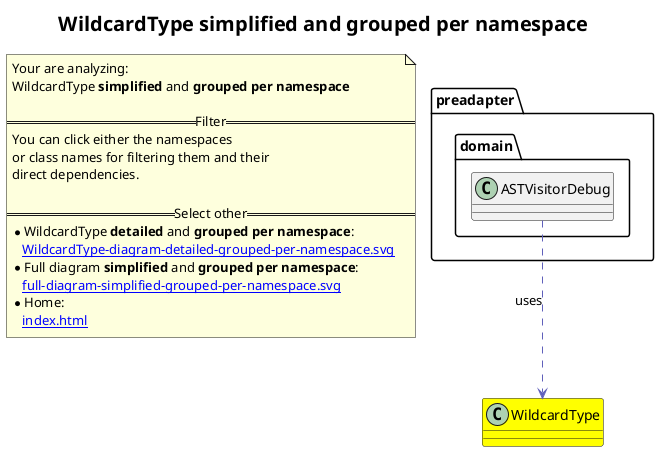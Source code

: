 @startuml
skinparam linetype ortho
title <size:20>WildcardType **simplified** and **grouped per namespace**</size>
note "Your are analyzing:\nWildcardType **simplified** and **grouped per namespace**\n\n==Filter==\nYou can click either the namespaces \nor class names for filtering them and their\ndirect dependencies.\n\n==Select other==\n* WildcardType **detailed** and **grouped per namespace**:\n   [[WildcardType-diagram-detailed-grouped-per-namespace.svg]]\n* Full diagram **simplified** and **grouped per namespace**:\n   [[full-diagram-simplified-grouped-per-namespace.svg]]\n* Home:\n   [[index.html]]" as FloatingNote
class WildcardType [[WildcardType-diagram-simplified-grouped-per-namespace.svg]] #yellow {
}
' Closing all previous_sub_namespace_list namespace None because file analysis is finished.
namespace preadapter [[preadapter-diagram-simplified-grouped-per-namespace.svg]] {
namespace preadapter.domain [[preadapter.domain-diagram-simplified-grouped-per-namespace.svg]] {
  class preadapter.domain.ASTVisitorDebug [[preadapter.domain.ASTVisitorDebug-diagram-simplified-grouped-per-namespace.svg]]  {
  }
'Compared namespace preadapter.domain [[preadapter.domain-diagram-simplified-grouped-per-namespace.svg]] { with last element of   }
' Closing all previous_sub_namespace_list namespace None because file analysis is finished.
' Closing namespace domain
}
' Closing namespace preadapter
}
 ' *************************************** 
 ' *************************************** 
 ' *************************************** 
' Class relations extracted from namespace:
' 
' Class relations extracted from namespace:
' preadapter.domain
preadapter.domain.ASTVisitorDebug .[#6060BB].> WildcardType  : uses 
@enduml
